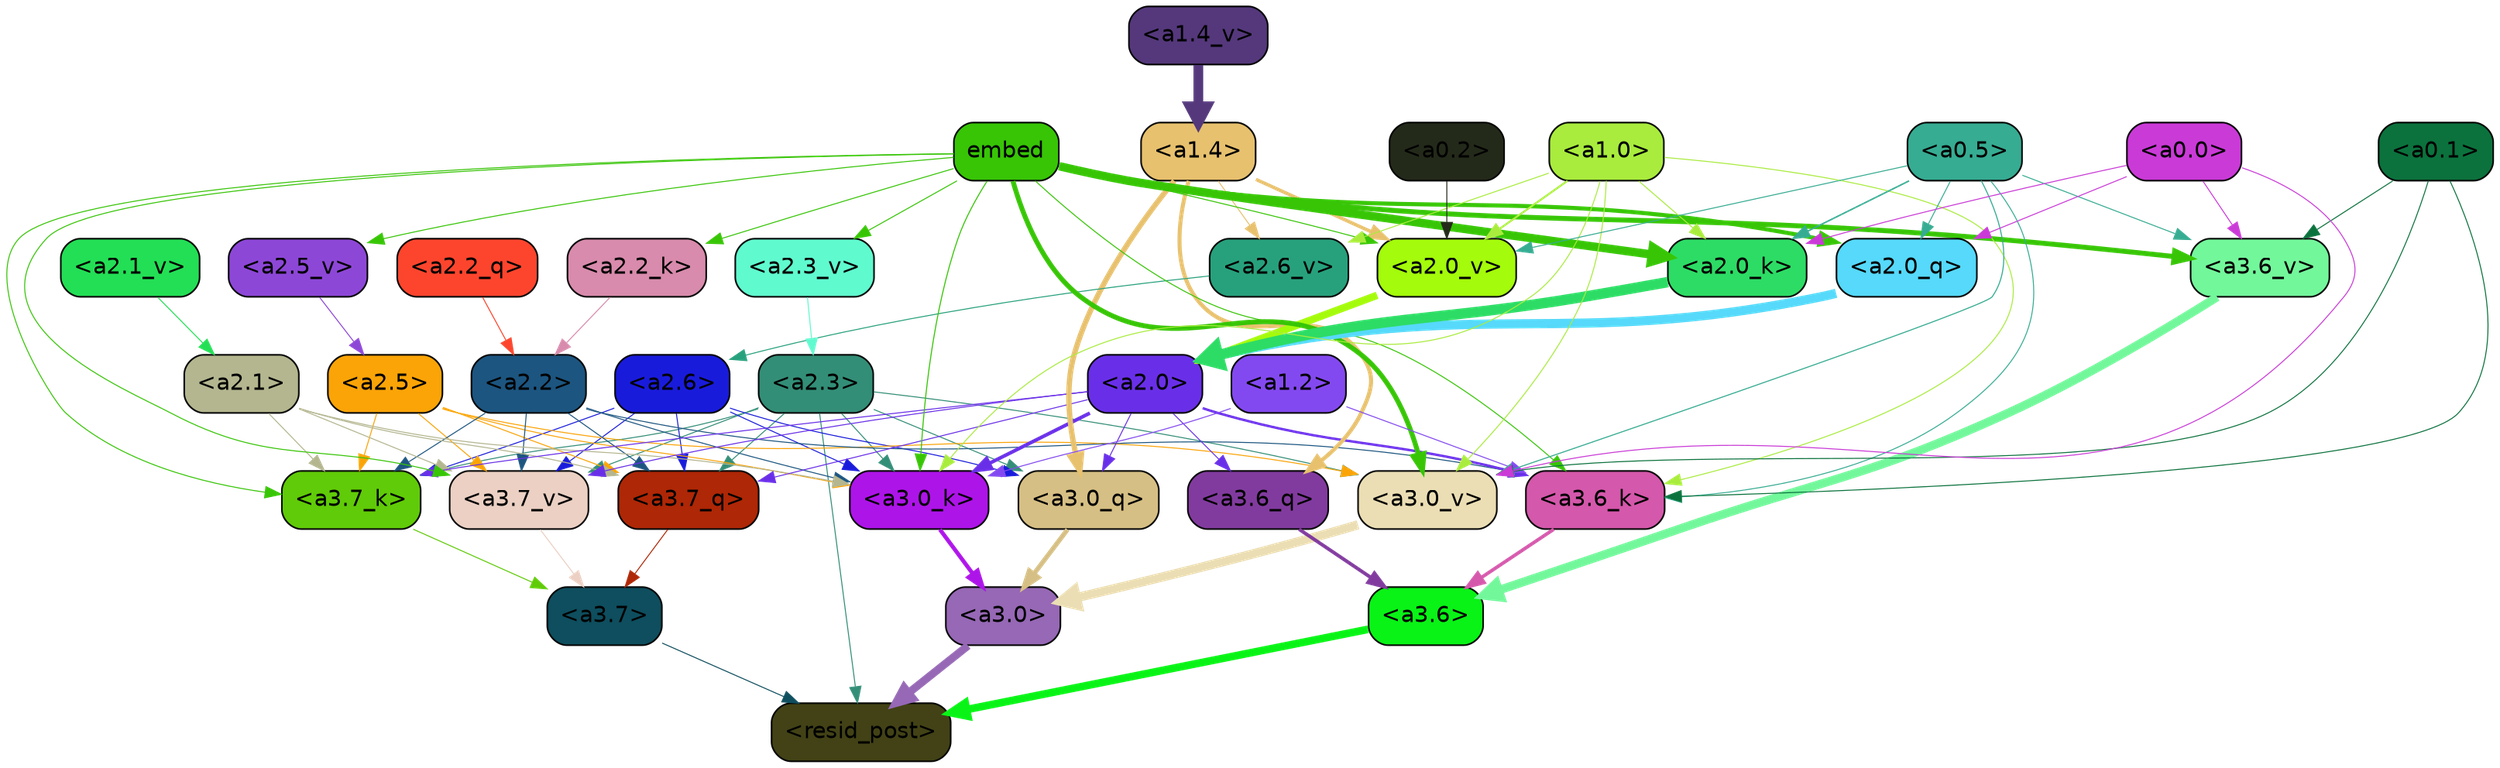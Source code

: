 strict digraph "" {
	graph [bgcolor=transparent,
		layout=dot,
		overlap=false,
		splines=true
	];
	"<a3.7>"	[color=black,
		fillcolor="#0e4e5e",
		fontname=Helvetica,
		shape=box,
		style="filled, rounded"];
	"<resid_post>"	[color=black,
		fillcolor="#424216",
		fontname=Helvetica,
		shape=box,
		style="filled, rounded"];
	"<a3.7>" -> "<resid_post>"	[color="#0e4e5e",
		penwidth=0.6];
	"<a3.6>"	[color=black,
		fillcolor="#09f316",
		fontname=Helvetica,
		shape=box,
		style="filled, rounded"];
	"<a3.6>" -> "<resid_post>"	[color="#09f316",
		penwidth=4.7534414529800415];
	"<a3.0>"	[color=black,
		fillcolor="#9668b5",
		fontname=Helvetica,
		shape=box,
		style="filled, rounded"];
	"<a3.0>" -> "<resid_post>"	[color="#9668b5",
		penwidth=4.898576855659485];
	"<a2.3>"	[color=black,
		fillcolor="#338e77",
		fontname=Helvetica,
		shape=box,
		style="filled, rounded"];
	"<a2.3>" -> "<resid_post>"	[color="#338e77",
		penwidth=0.6];
	"<a3.7_q>"	[color=black,
		fillcolor="#ae2706",
		fontname=Helvetica,
		shape=box,
		style="filled, rounded"];
	"<a2.3>" -> "<a3.7_q>"	[color="#338e77",
		penwidth=0.6];
	"<a3.0_q>"	[color=black,
		fillcolor="#d6bf84",
		fontname=Helvetica,
		shape=box,
		style="filled, rounded"];
	"<a2.3>" -> "<a3.0_q>"	[color="#338e77",
		penwidth=0.6];
	"<a3.7_k>"	[color=black,
		fillcolor="#60cb08",
		fontname=Helvetica,
		shape=box,
		style="filled, rounded"];
	"<a2.3>" -> "<a3.7_k>"	[color="#338e77",
		penwidth=0.6];
	"<a3.0_k>"	[color=black,
		fillcolor="#ad14e8",
		fontname=Helvetica,
		shape=box,
		style="filled, rounded"];
	"<a2.3>" -> "<a3.0_k>"	[color="#338e77",
		penwidth=0.6];
	"<a3.7_v>"	[color=black,
		fillcolor="#ebd0c3",
		fontname=Helvetica,
		shape=box,
		style="filled, rounded"];
	"<a2.3>" -> "<a3.7_v>"	[color="#338e77",
		penwidth=0.6];
	"<a3.0_v>"	[color=black,
		fillcolor="#ebdeb4",
		fontname=Helvetica,
		shape=box,
		style="filled, rounded"];
	"<a2.3>" -> "<a3.0_v>"	[color="#338e77",
		penwidth=0.6];
	"<a3.7_q>" -> "<a3.7>"	[color="#ae2706",
		penwidth=0.6];
	"<a3.6_q>"	[color=black,
		fillcolor="#813b9e",
		fontname=Helvetica,
		shape=box,
		style="filled, rounded"];
	"<a3.6_q>" -> "<a3.6>"	[color="#813b9e",
		penwidth=2.160832464694977];
	"<a3.0_q>" -> "<a3.0>"	[color="#d6bf84",
		penwidth=2.870753765106201];
	"<a3.7_k>" -> "<a3.7>"	[color="#60cb08",
		penwidth=0.6];
	"<a3.6_k>"	[color=black,
		fillcolor="#d458ab",
		fontname=Helvetica,
		shape=box,
		style="filled, rounded"];
	"<a3.6_k>" -> "<a3.6>"	[color="#d458ab",
		penwidth=2.13908451795578];
	"<a3.0_k>" -> "<a3.0>"	[color="#ad14e8",
		penwidth=2.520303964614868];
	"<a3.7_v>" -> "<a3.7>"	[color="#ebd0c3",
		penwidth=0.6];
	"<a3.6_v>"	[color=black,
		fillcolor="#73f79b",
		fontname=Helvetica,
		shape=box,
		style="filled, rounded"];
	"<a3.6_v>" -> "<a3.6>"	[color="#73f79b",
		penwidth=5.297133803367615];
	"<a3.0_v>" -> "<a3.0>"	[color="#ebdeb4",
		penwidth=5.680712580680847];
	"<a2.6>"	[color=black,
		fillcolor="#191bdb",
		fontname=Helvetica,
		shape=box,
		style="filled, rounded"];
	"<a2.6>" -> "<a3.7_q>"	[color="#191bdb",
		penwidth=0.6];
	"<a2.6>" -> "<a3.0_q>"	[color="#191bdb",
		penwidth=0.6];
	"<a2.6>" -> "<a3.7_k>"	[color="#191bdb",
		penwidth=0.6];
	"<a2.6>" -> "<a3.0_k>"	[color="#191bdb",
		penwidth=0.6];
	"<a2.6>" -> "<a3.7_v>"	[color="#191bdb",
		penwidth=0.6];
	"<a2.5>"	[color=black,
		fillcolor="#fba407",
		fontname=Helvetica,
		shape=box,
		style="filled, rounded"];
	"<a2.5>" -> "<a3.7_q>"	[color="#fba407",
		penwidth=0.6];
	"<a2.5>" -> "<a3.7_k>"	[color="#fba407",
		penwidth=0.6];
	"<a2.5>" -> "<a3.0_k>"	[color="#fba407",
		penwidth=0.6];
	"<a2.5>" -> "<a3.7_v>"	[color="#fba407",
		penwidth=0.6];
	"<a2.5>" -> "<a3.0_v>"	[color="#fba407",
		penwidth=0.6];
	"<a2.2>"	[color=black,
		fillcolor="#1c5580",
		fontname=Helvetica,
		shape=box,
		style="filled, rounded"];
	"<a2.2>" -> "<a3.7_q>"	[color="#1c5580",
		penwidth=0.6];
	"<a2.2>" -> "<a3.7_k>"	[color="#1c5580",
		penwidth=0.6];
	"<a2.2>" -> "<a3.6_k>"	[color="#1c5580",
		penwidth=0.6];
	"<a2.2>" -> "<a3.0_k>"	[color="#1c5580",
		penwidth=0.6];
	"<a2.2>" -> "<a3.7_v>"	[color="#1c5580",
		penwidth=0.6];
	"<a2.1>"	[color=black,
		fillcolor="#b4b68f",
		fontname=Helvetica,
		shape=box,
		style="filled, rounded"];
	"<a2.1>" -> "<a3.7_q>"	[color="#b4b68f",
		penwidth=0.6];
	"<a2.1>" -> "<a3.7_k>"	[color="#b4b68f",
		penwidth=0.6];
	"<a2.1>" -> "<a3.0_k>"	[color="#b4b68f",
		penwidth=0.6];
	"<a2.1>" -> "<a3.7_v>"	[color="#b4b68f",
		penwidth=0.6];
	"<a2.0>"	[color=black,
		fillcolor="#692fe8",
		fontname=Helvetica,
		shape=box,
		style="filled, rounded"];
	"<a2.0>" -> "<a3.7_q>"	[color="#692fe8",
		penwidth=0.6];
	"<a2.0>" -> "<a3.6_q>"	[color="#692fe8",
		penwidth=0.6];
	"<a2.0>" -> "<a3.0_q>"	[color="#692fe8",
		penwidth=0.6];
	"<a2.0>" -> "<a3.7_k>"	[color="#692fe8",
		penwidth=0.6];
	"<a2.0>" -> "<a3.6_k>"	[color="#692fe8",
		penwidth=1.4957321882247925];
	"<a2.0>" -> "<a3.0_k>"	[color="#692fe8",
		penwidth=2.18752121925354];
	"<a2.0>" -> "<a3.7_v>"	[color="#692fe8",
		penwidth=0.6];
	"<a1.4>"	[color=black,
		fillcolor="#e7c16e",
		fontname=Helvetica,
		shape=box,
		style="filled, rounded"];
	"<a1.4>" -> "<a3.6_q>"	[color="#e7c16e",
		penwidth=2.4829938411712646];
	"<a1.4>" -> "<a3.0_q>"	[color="#e7c16e",
		penwidth=3.299744725227356];
	"<a2.6_v>"	[color=black,
		fillcolor="#27a17c",
		fontname=Helvetica,
		shape=box,
		style="filled, rounded"];
	"<a1.4>" -> "<a2.6_v>"	[color="#e7c16e",
		penwidth=0.6];
	"<a2.0_v>"	[color=black,
		fillcolor="#a4fb0b",
		fontname=Helvetica,
		shape=box,
		style="filled, rounded"];
	"<a1.4>" -> "<a2.0_v>"	[color="#e7c16e",
		penwidth=2.092592429369688];
	embed	[color=black,
		fillcolor="#37c506",
		fontname=Helvetica,
		shape=box,
		style="filled, rounded"];
	embed -> "<a3.7_k>"	[color="#37c506",
		penwidth=0.6];
	embed -> "<a3.6_k>"	[color="#37c506",
		penwidth=0.6];
	embed -> "<a3.0_k>"	[color="#37c506",
		penwidth=0.6394047290086746];
	embed -> "<a3.7_v>"	[color="#37c506",
		penwidth=0.6];
	embed -> "<a3.6_v>"	[color="#37c506",
		penwidth=3.067279100418091];
	embed -> "<a3.0_v>"	[color="#37c506",
		penwidth=3.0212591886520386];
	"<a2.0_q>"	[color=black,
		fillcolor="#56d9fa",
		fontname=Helvetica,
		shape=box,
		style="filled, rounded"];
	embed -> "<a2.0_q>"	[color="#37c506",
		penwidth=2.5355080366134644];
	"<a2.2_k>"	[color=black,
		fillcolor="#d88bac",
		fontname=Helvetica,
		shape=box,
		style="filled, rounded"];
	embed -> "<a2.2_k>"	[color="#37c506",
		penwidth=0.6];
	"<a2.0_k>"	[color=black,
		fillcolor="#2ddc65",
		fontname=Helvetica,
		shape=box,
		style="filled, rounded"];
	embed -> "<a2.0_k>"	[color="#37c506",
		penwidth=5.2180726528167725];
	"<a2.5_v>"	[color=black,
		fillcolor="#8d47d7",
		fontname=Helvetica,
		shape=box,
		style="filled, rounded"];
	embed -> "<a2.5_v>"	[color="#37c506",
		penwidth=0.6];
	"<a2.3_v>"	[color=black,
		fillcolor="#60facf",
		fontname=Helvetica,
		shape=box,
		style="filled, rounded"];
	embed -> "<a2.3_v>"	[color="#37c506",
		penwidth=0.6];
	embed -> "<a2.0_v>"	[color="#37c506",
		penwidth=0.6];
	"<a1.2>"	[color=black,
		fillcolor="#8349f0",
		fontname=Helvetica,
		shape=box,
		style="filled, rounded"];
	"<a1.2>" -> "<a3.6_k>"	[color="#8349f0",
		penwidth=0.6];
	"<a1.2>" -> "<a3.0_k>"	[color="#8349f0",
		penwidth=0.6];
	"<a1.0>"	[color=black,
		fillcolor="#a9ec3d",
		fontname=Helvetica,
		shape=box,
		style="filled, rounded"];
	"<a1.0>" -> "<a3.6_k>"	[color="#a9ec3d",
		penwidth=0.6];
	"<a1.0>" -> "<a3.0_k>"	[color="#a9ec3d",
		penwidth=0.6];
	"<a1.0>" -> "<a3.0_v>"	[color="#a9ec3d",
		penwidth=0.6];
	"<a1.0>" -> "<a2.0_k>"	[color="#a9ec3d",
		penwidth=0.6];
	"<a1.0>" -> "<a2.6_v>"	[color="#a9ec3d",
		penwidth=0.6];
	"<a1.0>" -> "<a2.0_v>"	[color="#a9ec3d",
		penwidth=1.2132605910301208];
	"<a0.5>"	[color=black,
		fillcolor="#36ac92",
		fontname=Helvetica,
		shape=box,
		style="filled, rounded"];
	"<a0.5>" -> "<a3.6_k>"	[color="#36ac92",
		penwidth=0.6];
	"<a0.5>" -> "<a3.6_v>"	[color="#36ac92",
		penwidth=0.6];
	"<a0.5>" -> "<a3.0_v>"	[color="#36ac92",
		penwidth=0.648682102560997];
	"<a0.5>" -> "<a2.0_q>"	[color="#36ac92",
		penwidth=0.6];
	"<a0.5>" -> "<a2.0_k>"	[color="#36ac92",
		penwidth=0.9236047863960266];
	"<a0.5>" -> "<a2.0_v>"	[color="#36ac92",
		penwidth=0.6];
	"<a0.1>"	[color=black,
		fillcolor="#0b723d",
		fontname=Helvetica,
		shape=box,
		style="filled, rounded"];
	"<a0.1>" -> "<a3.6_k>"	[color="#0b723d",
		penwidth=0.6];
	"<a0.1>" -> "<a3.6_v>"	[color="#0b723d",
		penwidth=0.6];
	"<a0.1>" -> "<a3.0_v>"	[color="#0b723d",
		penwidth=0.6];
	"<a0.0>"	[color=black,
		fillcolor="#ca3ad7",
		fontname=Helvetica,
		shape=box,
		style="filled, rounded"];
	"<a0.0>" -> "<a3.6_v>"	[color="#ca3ad7",
		penwidth=0.6];
	"<a0.0>" -> "<a3.0_v>"	[color="#ca3ad7",
		penwidth=0.6];
	"<a0.0>" -> "<a2.0_q>"	[color="#ca3ad7",
		penwidth=0.6];
	"<a0.0>" -> "<a2.0_k>"	[color="#ca3ad7",
		penwidth=0.6];
	"<a2.2_q>"	[color=black,
		fillcolor="#fd452d",
		fontname=Helvetica,
		shape=box,
		style="filled, rounded"];
	"<a2.2_q>" -> "<a2.2>"	[color="#fd452d",
		penwidth=0.6];
	"<a2.0_q>" -> "<a2.0>"	[color="#56d9fa",
		penwidth=5.681910276412964];
	"<a2.2_k>" -> "<a2.2>"	[color="#d88bac",
		penwidth=0.6];
	"<a2.0_k>" -> "<a2.0>"	[color="#2ddc65",
		penwidth=6.447777509689331];
	"<a2.6_v>" -> "<a2.6>"	[color="#27a17c",
		penwidth=0.6];
	"<a2.5_v>" -> "<a2.5>"	[color="#8d47d7",
		penwidth=0.6];
	"<a2.3_v>" -> "<a2.3>"	[color="#60facf",
		penwidth=0.6];
	"<a2.1_v>"	[color=black,
		fillcolor="#23df55",
		fontname=Helvetica,
		shape=box,
		style="filled, rounded"];
	"<a2.1_v>" -> "<a2.1>"	[color="#23df55",
		penwidth=0.6];
	"<a2.0_v>" -> "<a2.0>"	[color="#a4fb0b",
		penwidth=4.5695202350616455];
	"<a0.2>"	[color=black,
		fillcolor="#242a1a",
		fontname=Helvetica,
		shape=box,
		style="filled, rounded"];
	"<a0.2>" -> "<a2.0_v>"	[color="#242a1a",
		penwidth=0.6];
	"<a1.4_v>"	[color=black,
		fillcolor="#54387b",
		fontname=Helvetica,
		shape=box,
		style="filled, rounded"];
	"<a1.4_v>" -> "<a1.4>"	[color="#54387b",
		penwidth=6.016597509384155];
}
